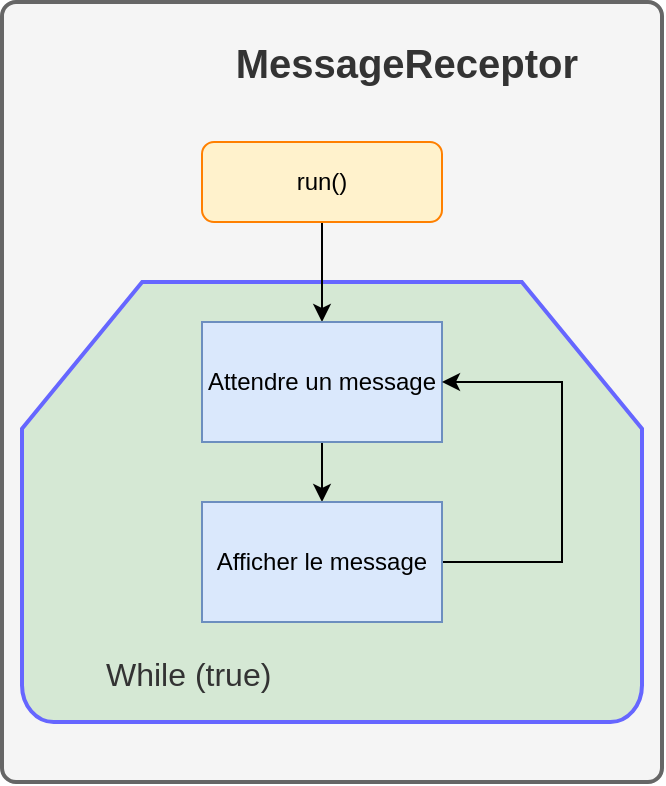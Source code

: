 <mxfile version="12.9.11" type="device"><diagram id="qN6bV6rHVULKXsGagGDC" name="Page-1"><mxGraphModel dx="1038" dy="553" grid="1" gridSize="10" guides="1" tooltips="1" connect="1" arrows="1" fold="1" page="1" pageScale="1" pageWidth="850" pageHeight="1100" math="0" shadow="0"><root><mxCell id="0"/><mxCell id="1" parent="0"/><mxCell id="L6rIkY2JlBOA3GznWr8U-2" value="&lt;blockquote&gt;&lt;b&gt;&lt;font style=&quot;font-size: 20px&quot;&gt;MessageReceptor&lt;/font&gt;&lt;/b&gt;&lt;/blockquote&gt;" style="rounded=1;whiteSpace=wrap;html=1;absoluteArcSize=1;arcSize=14;strokeWidth=2;fillColor=#f5f5f5;strokeColor=#666666;fontColor=#333333;align=right;horizontal=1;verticalAlign=top;" vertex="1" parent="1"><mxGeometry x="70" y="60" width="330" height="390" as="geometry"/></mxCell><mxCell id="L6rIkY2JlBOA3GznWr8U-28" value="&lt;div&gt;&lt;blockquote&gt;&lt;font style=&quot;font-size: 16px&quot;&gt;While (true)&lt;/font&gt;&lt;br&gt;&lt;/blockquote&gt;&lt;/div&gt;" style="strokeWidth=2;html=1;shape=mxgraph.flowchart.loop_limit;whiteSpace=wrap;fillColor=#D5E8D4;strokeColor=#6666FF;fontColor=#333333;align=left;verticalAlign=bottom;" vertex="1" parent="1"><mxGeometry x="80" y="200" width="310" height="220" as="geometry"/></mxCell><mxCell id="L6rIkY2JlBOA3GznWr8U-25" value="" style="edgeStyle=orthogonalEdgeStyle;rounded=0;orthogonalLoop=1;jettySize=auto;html=1;startFill=1;" edge="1" parent="1" source="L6rIkY2JlBOA3GznWr8U-1" target="L6rIkY2JlBOA3GznWr8U-24"><mxGeometry relative="1" as="geometry"/></mxCell><mxCell id="L6rIkY2JlBOA3GznWr8U-1" value="run()" style="rounded=1;whiteSpace=wrap;html=1;fontSize=12;glass=0;strokeWidth=1;shadow=0;fillColor=#FFF2CC;strokeColor=#FF8000;" vertex="1" parent="1"><mxGeometry x="170" y="130" width="120" height="40" as="geometry"/></mxCell><mxCell id="L6rIkY2JlBOA3GznWr8U-27" value="" style="edgeStyle=orthogonalEdgeStyle;rounded=0;orthogonalLoop=1;jettySize=auto;html=1;startFill=1;" edge="1" parent="1" source="L6rIkY2JlBOA3GznWr8U-24" target="L6rIkY2JlBOA3GznWr8U-26"><mxGeometry relative="1" as="geometry"/></mxCell><mxCell id="L6rIkY2JlBOA3GznWr8U-24" value="Attendre un message" style="rounded=0;whiteSpace=wrap;html=1;fillColor=#dae8fc;strokeColor=#6c8ebf;" vertex="1" parent="1"><mxGeometry x="170" y="220" width="120" height="60" as="geometry"/></mxCell><mxCell id="L6rIkY2JlBOA3GznWr8U-30" value="" style="edgeStyle=orthogonalEdgeStyle;rounded=0;orthogonalLoop=1;jettySize=auto;html=1;startFill=1;entryX=1;entryY=0.5;entryDx=0;entryDy=0;" edge="1" parent="1" source="L6rIkY2JlBOA3GznWr8U-26" target="L6rIkY2JlBOA3GznWr8U-24"><mxGeometry relative="1" as="geometry"><mxPoint x="370" y="340" as="targetPoint"/><Array as="points"><mxPoint x="350" y="340"/><mxPoint x="350" y="250"/></Array></mxGeometry></mxCell><mxCell id="L6rIkY2JlBOA3GznWr8U-26" value="Afficher le message" style="rounded=0;whiteSpace=wrap;html=1;fillColor=#dae8fc;strokeColor=#6c8ebf;" vertex="1" parent="1"><mxGeometry x="170" y="310" width="120" height="60" as="geometry"/></mxCell></root></mxGraphModel></diagram></mxfile>